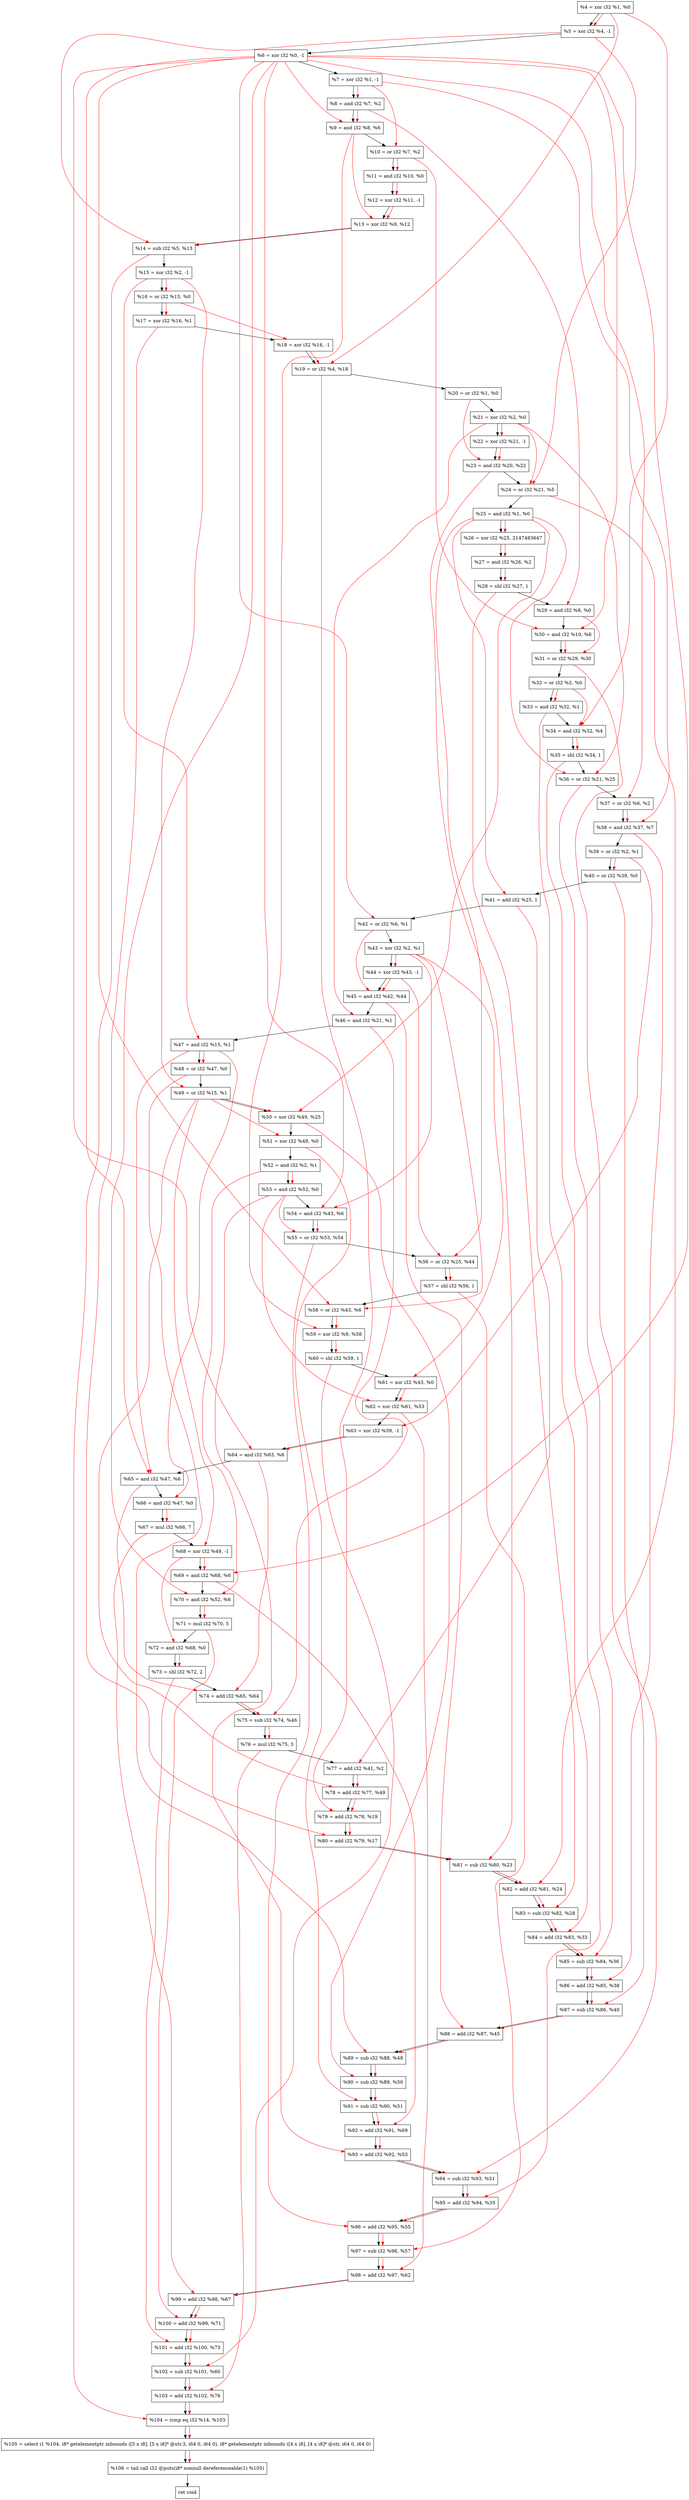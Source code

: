 digraph "DFG for'crackme' function" {
	Node0x1595ad0[shape=record, label="  %4 = xor i32 %1, %0"];
	Node0x15961a0[shape=record, label="  %5 = xor i32 %4, -1"];
	Node0x1596210[shape=record, label="  %6 = xor i32 %0, -1"];
	Node0x1596280[shape=record, label="  %7 = xor i32 %1, -1"];
	Node0x15962f0[shape=record, label="  %8 = and i32 %7, %2"];
	Node0x1596360[shape=record, label="  %9 = and i32 %8, %6"];
	Node0x15963d0[shape=record, label="  %10 = or i32 %7, %2"];
	Node0x1596440[shape=record, label="  %11 = and i32 %10, %0"];
	Node0x15964b0[shape=record, label="  %12 = xor i32 %11, -1"];
	Node0x1596520[shape=record, label="  %13 = xor i32 %9, %12"];
	Node0x1596590[shape=record, label="  %14 = sub i32 %5, %13"];
	Node0x1596600[shape=record, label="  %15 = xor i32 %2, -1"];
	Node0x1596670[shape=record, label="  %16 = or i32 %15, %0"];
	Node0x15966e0[shape=record, label="  %17 = xor i32 %16, %1"];
	Node0x1596750[shape=record, label="  %18 = xor i32 %16, -1"];
	Node0x15967c0[shape=record, label="  %19 = or i32 %4, %18"];
	Node0x1596830[shape=record, label="  %20 = or i32 %1, %0"];
	Node0x15968a0[shape=record, label="  %21 = xor i32 %2, %0"];
	Node0x1596910[shape=record, label="  %22 = xor i32 %21, -1"];
	Node0x1596980[shape=record, label="  %23 = and i32 %20, %22"];
	Node0x15969f0[shape=record, label="  %24 = or i32 %21, %5"];
	Node0x1596a60[shape=record, label="  %25 = and i32 %1, %0"];
	Node0x1596b00[shape=record, label="  %26 = xor i32 %25, 2147483647"];
	Node0x1596b70[shape=record, label="  %27 = and i32 %26, %2"];
	Node0x1596c10[shape=record, label="  %28 = shl i32 %27, 1"];
	Node0x1596c80[shape=record, label="  %29 = and i32 %8, %0"];
	Node0x1596cf0[shape=record, label="  %30 = and i32 %10, %6"];
	Node0x1596d60[shape=record, label="  %31 = or i32 %29, %30"];
	Node0x1596dd0[shape=record, label="  %32 = or i32 %2, %0"];
	Node0x1597050[shape=record, label="  %33 = and i32 %32, %1"];
	Node0x15970c0[shape=record, label="  %34 = and i32 %32, %4"];
	Node0x1597130[shape=record, label="  %35 = shl i32 %34, 1"];
	Node0x15971a0[shape=record, label="  %36 = or i32 %21, %25"];
	Node0x1597210[shape=record, label="  %37 = or i32 %6, %2"];
	Node0x1597280[shape=record, label="  %38 = and i32 %37, %7"];
	Node0x15972f0[shape=record, label="  %39 = or i32 %2, %1"];
	Node0x1597360[shape=record, label="  %40 = or i32 %39, %0"];
	Node0x15973d0[shape=record, label="  %41 = add i32 %25, 1"];
	Node0x1597440[shape=record, label="  %42 = or i32 %6, %1"];
	Node0x15974b0[shape=record, label="  %43 = xor i32 %2, %1"];
	Node0x1597520[shape=record, label="  %44 = xor i32 %43, -1"];
	Node0x1597590[shape=record, label="  %45 = and i32 %42, %44"];
	Node0x1597600[shape=record, label="  %46 = and i32 %21, %1"];
	Node0x1597670[shape=record, label="  %47 = and i32 %15, %1"];
	Node0x15976e0[shape=record, label="  %48 = or i32 %47, %0"];
	Node0x1597750[shape=record, label="  %49 = or i32 %15, %1"];
	Node0x15977c0[shape=record, label="  %50 = xor i32 %49, %25"];
	Node0x1597830[shape=record, label="  %51 = xor i32 %49, %0"];
	Node0x15978a0[shape=record, label="  %52 = and i32 %2, %1"];
	Node0x1597910[shape=record, label="  %53 = and i32 %52, %0"];
	Node0x1597980[shape=record, label="  %54 = and i32 %43, %6"];
	Node0x15979f0[shape=record, label="  %55 = or i32 %53, %54"];
	Node0x1597a60[shape=record, label="  %56 = or i32 %25, %44"];
	Node0x1597ad0[shape=record, label="  %57 = shl i32 %56, 1"];
	Node0x1597b40[shape=record, label="  %58 = or i32 %43, %6"];
	Node0x1597bb0[shape=record, label="  %59 = xor i32 %9, %58"];
	Node0x1597c20[shape=record, label="  %60 = shl i32 %59, 1"];
	Node0x1597c90[shape=record, label="  %61 = xor i32 %43, %0"];
	Node0x1597d00[shape=record, label="  %62 = xor i32 %61, %53"];
	Node0x1597d70[shape=record, label="  %63 = xor i32 %39, -1"];
	Node0x1597de0[shape=record, label="  %64 = and i32 %63, %6"];
	Node0x1598260[shape=record, label="  %65 = and i32 %47, %6"];
	Node0x15982d0[shape=record, label="  %66 = and i32 %47, %0"];
	Node0x1598370[shape=record, label="  %67 = mul i32 %66, 7"];
	Node0x15983e0[shape=record, label="  %68 = xor i32 %49, -1"];
	Node0x1598450[shape=record, label="  %69 = and i32 %68, %6"];
	Node0x15984c0[shape=record, label="  %70 = and i32 %52, %6"];
	Node0x1598560[shape=record, label="  %71 = mul i32 %70, 5"];
	Node0x15985d0[shape=record, label="  %72 = and i32 %68, %0"];
	Node0x1598670[shape=record, label="  %73 = shl i32 %72, 2"];
	Node0x15986e0[shape=record, label="  %74 = add i32 %65, %64"];
	Node0x1598750[shape=record, label="  %75 = sub i32 %74, %46"];
	Node0x15987f0[shape=record, label="  %76 = mul i32 %75, 3"];
	Node0x1598860[shape=record, label="  %77 = add i32 %41, %2"];
	Node0x15988d0[shape=record, label="  %78 = add i32 %77, %49"];
	Node0x1598940[shape=record, label="  %79 = add i32 %78, %19"];
	Node0x15989b0[shape=record, label="  %80 = add i32 %79, %17"];
	Node0x1598a20[shape=record, label="  %81 = sub i32 %80, %23"];
	Node0x1598a90[shape=record, label="  %82 = add i32 %81, %24"];
	Node0x1598b00[shape=record, label="  %83 = sub i32 %82, %28"];
	Node0x1598b70[shape=record, label="  %84 = add i32 %83, %33"];
	Node0x1598be0[shape=record, label="  %85 = sub i32 %84, %36"];
	Node0x1598c50[shape=record, label="  %86 = add i32 %85, %38"];
	Node0x1598cc0[shape=record, label="  %87 = sub i32 %86, %40"];
	Node0x1598d30[shape=record, label="  %88 = add i32 %87, %45"];
	Node0x1598da0[shape=record, label="  %89 = sub i32 %88, %48"];
	Node0x1598e10[shape=record, label="  %90 = sub i32 %89, %50"];
	Node0x1598e80[shape=record, label="  %91 = sub i32 %90, %51"];
	Node0x1598ef0[shape=record, label="  %92 = add i32 %91, %69"];
	Node0x1598f60[shape=record, label="  %93 = add i32 %92, %53"];
	Node0x1598fd0[shape=record, label="  %94 = sub i32 %93, %31"];
	Node0x1599040[shape=record, label="  %95 = add i32 %94, %35"];
	Node0x15990b0[shape=record, label="  %96 = add i32 %95, %55"];
	Node0x1599120[shape=record, label="  %97 = sub i32 %96, %57"];
	Node0x1599190[shape=record, label="  %98 = add i32 %97, %62"];
	Node0x1599200[shape=record, label="  %99 = add i32 %98, %67"];
	Node0x1599270[shape=record, label="  %100 = add i32 %99, %71"];
	Node0x15992e0[shape=record, label="  %101 = add i32 %100, %73"];
	Node0x1599350[shape=record, label="  %102 = sub i32 %101, %60"];
	Node0x15993c0[shape=record, label="  %103 = add i32 %102, %76"];
	Node0x1599430[shape=record, label="  %104 = icmp eq i32 %14, %103"];
	Node0x1536268[shape=record, label="  %105 = select i1 %104, i8* getelementptr inbounds ([5 x i8], [5 x i8]* @str.3, i64 0, i64 0), i8* getelementptr inbounds ([4 x i8], [4 x i8]* @str, i64 0, i64 0)"];
	Node0x15996c0[shape=record, label="  %106 = tail call i32 @puts(i8* nonnull dereferenceable(1) %105)"];
	Node0x1599710[shape=record, label="  ret void"];
	Node0x1595ad0 -> Node0x15961a0;
	Node0x15961a0 -> Node0x1596210;
	Node0x1596210 -> Node0x1596280;
	Node0x1596280 -> Node0x15962f0;
	Node0x15962f0 -> Node0x1596360;
	Node0x1596360 -> Node0x15963d0;
	Node0x15963d0 -> Node0x1596440;
	Node0x1596440 -> Node0x15964b0;
	Node0x15964b0 -> Node0x1596520;
	Node0x1596520 -> Node0x1596590;
	Node0x1596590 -> Node0x1596600;
	Node0x1596600 -> Node0x1596670;
	Node0x1596670 -> Node0x15966e0;
	Node0x15966e0 -> Node0x1596750;
	Node0x1596750 -> Node0x15967c0;
	Node0x15967c0 -> Node0x1596830;
	Node0x1596830 -> Node0x15968a0;
	Node0x15968a0 -> Node0x1596910;
	Node0x1596910 -> Node0x1596980;
	Node0x1596980 -> Node0x15969f0;
	Node0x15969f0 -> Node0x1596a60;
	Node0x1596a60 -> Node0x1596b00;
	Node0x1596b00 -> Node0x1596b70;
	Node0x1596b70 -> Node0x1596c10;
	Node0x1596c10 -> Node0x1596c80;
	Node0x1596c80 -> Node0x1596cf0;
	Node0x1596cf0 -> Node0x1596d60;
	Node0x1596d60 -> Node0x1596dd0;
	Node0x1596dd0 -> Node0x1597050;
	Node0x1597050 -> Node0x15970c0;
	Node0x15970c0 -> Node0x1597130;
	Node0x1597130 -> Node0x15971a0;
	Node0x15971a0 -> Node0x1597210;
	Node0x1597210 -> Node0x1597280;
	Node0x1597280 -> Node0x15972f0;
	Node0x15972f0 -> Node0x1597360;
	Node0x1597360 -> Node0x15973d0;
	Node0x15973d0 -> Node0x1597440;
	Node0x1597440 -> Node0x15974b0;
	Node0x15974b0 -> Node0x1597520;
	Node0x1597520 -> Node0x1597590;
	Node0x1597590 -> Node0x1597600;
	Node0x1597600 -> Node0x1597670;
	Node0x1597670 -> Node0x15976e0;
	Node0x15976e0 -> Node0x1597750;
	Node0x1597750 -> Node0x15977c0;
	Node0x15977c0 -> Node0x1597830;
	Node0x1597830 -> Node0x15978a0;
	Node0x15978a0 -> Node0x1597910;
	Node0x1597910 -> Node0x1597980;
	Node0x1597980 -> Node0x15979f0;
	Node0x15979f0 -> Node0x1597a60;
	Node0x1597a60 -> Node0x1597ad0;
	Node0x1597ad0 -> Node0x1597b40;
	Node0x1597b40 -> Node0x1597bb0;
	Node0x1597bb0 -> Node0x1597c20;
	Node0x1597c20 -> Node0x1597c90;
	Node0x1597c90 -> Node0x1597d00;
	Node0x1597d00 -> Node0x1597d70;
	Node0x1597d70 -> Node0x1597de0;
	Node0x1597de0 -> Node0x1598260;
	Node0x1598260 -> Node0x15982d0;
	Node0x15982d0 -> Node0x1598370;
	Node0x1598370 -> Node0x15983e0;
	Node0x15983e0 -> Node0x1598450;
	Node0x1598450 -> Node0x15984c0;
	Node0x15984c0 -> Node0x1598560;
	Node0x1598560 -> Node0x15985d0;
	Node0x15985d0 -> Node0x1598670;
	Node0x1598670 -> Node0x15986e0;
	Node0x15986e0 -> Node0x1598750;
	Node0x1598750 -> Node0x15987f0;
	Node0x15987f0 -> Node0x1598860;
	Node0x1598860 -> Node0x15988d0;
	Node0x15988d0 -> Node0x1598940;
	Node0x1598940 -> Node0x15989b0;
	Node0x15989b0 -> Node0x1598a20;
	Node0x1598a20 -> Node0x1598a90;
	Node0x1598a90 -> Node0x1598b00;
	Node0x1598b00 -> Node0x1598b70;
	Node0x1598b70 -> Node0x1598be0;
	Node0x1598be0 -> Node0x1598c50;
	Node0x1598c50 -> Node0x1598cc0;
	Node0x1598cc0 -> Node0x1598d30;
	Node0x1598d30 -> Node0x1598da0;
	Node0x1598da0 -> Node0x1598e10;
	Node0x1598e10 -> Node0x1598e80;
	Node0x1598e80 -> Node0x1598ef0;
	Node0x1598ef0 -> Node0x1598f60;
	Node0x1598f60 -> Node0x1598fd0;
	Node0x1598fd0 -> Node0x1599040;
	Node0x1599040 -> Node0x15990b0;
	Node0x15990b0 -> Node0x1599120;
	Node0x1599120 -> Node0x1599190;
	Node0x1599190 -> Node0x1599200;
	Node0x1599200 -> Node0x1599270;
	Node0x1599270 -> Node0x15992e0;
	Node0x15992e0 -> Node0x1599350;
	Node0x1599350 -> Node0x15993c0;
	Node0x15993c0 -> Node0x1599430;
	Node0x1599430 -> Node0x1536268;
	Node0x1536268 -> Node0x15996c0;
	Node0x15996c0 -> Node0x1599710;
edge [color=red]
	Node0x1595ad0 -> Node0x15961a0;
	Node0x1596280 -> Node0x15962f0;
	Node0x15962f0 -> Node0x1596360;
	Node0x1596210 -> Node0x1596360;
	Node0x1596280 -> Node0x15963d0;
	Node0x15963d0 -> Node0x1596440;
	Node0x1596440 -> Node0x15964b0;
	Node0x1596360 -> Node0x1596520;
	Node0x15964b0 -> Node0x1596520;
	Node0x15961a0 -> Node0x1596590;
	Node0x1596520 -> Node0x1596590;
	Node0x1596600 -> Node0x1596670;
	Node0x1596670 -> Node0x15966e0;
	Node0x1596670 -> Node0x1596750;
	Node0x1595ad0 -> Node0x15967c0;
	Node0x1596750 -> Node0x15967c0;
	Node0x15968a0 -> Node0x1596910;
	Node0x1596830 -> Node0x1596980;
	Node0x1596910 -> Node0x1596980;
	Node0x15968a0 -> Node0x15969f0;
	Node0x15961a0 -> Node0x15969f0;
	Node0x1596a60 -> Node0x1596b00;
	Node0x1596b00 -> Node0x1596b70;
	Node0x1596b70 -> Node0x1596c10;
	Node0x15962f0 -> Node0x1596c80;
	Node0x15963d0 -> Node0x1596cf0;
	Node0x1596210 -> Node0x1596cf0;
	Node0x1596c80 -> Node0x1596d60;
	Node0x1596cf0 -> Node0x1596d60;
	Node0x1596dd0 -> Node0x1597050;
	Node0x1596dd0 -> Node0x15970c0;
	Node0x1595ad0 -> Node0x15970c0;
	Node0x15970c0 -> Node0x1597130;
	Node0x15968a0 -> Node0x15971a0;
	Node0x1596a60 -> Node0x15971a0;
	Node0x1596210 -> Node0x1597210;
	Node0x1597210 -> Node0x1597280;
	Node0x1596280 -> Node0x1597280;
	Node0x15972f0 -> Node0x1597360;
	Node0x1596a60 -> Node0x15973d0;
	Node0x1596210 -> Node0x1597440;
	Node0x15974b0 -> Node0x1597520;
	Node0x1597440 -> Node0x1597590;
	Node0x1597520 -> Node0x1597590;
	Node0x15968a0 -> Node0x1597600;
	Node0x1596600 -> Node0x1597670;
	Node0x1597670 -> Node0x15976e0;
	Node0x1596600 -> Node0x1597750;
	Node0x1597750 -> Node0x15977c0;
	Node0x1596a60 -> Node0x15977c0;
	Node0x1597750 -> Node0x1597830;
	Node0x15978a0 -> Node0x1597910;
	Node0x15974b0 -> Node0x1597980;
	Node0x1596210 -> Node0x1597980;
	Node0x1597910 -> Node0x15979f0;
	Node0x1597980 -> Node0x15979f0;
	Node0x1596a60 -> Node0x1597a60;
	Node0x1597520 -> Node0x1597a60;
	Node0x1597a60 -> Node0x1597ad0;
	Node0x15974b0 -> Node0x1597b40;
	Node0x1596210 -> Node0x1597b40;
	Node0x1596360 -> Node0x1597bb0;
	Node0x1597b40 -> Node0x1597bb0;
	Node0x1597bb0 -> Node0x1597c20;
	Node0x15974b0 -> Node0x1597c90;
	Node0x1597c90 -> Node0x1597d00;
	Node0x1597910 -> Node0x1597d00;
	Node0x15972f0 -> Node0x1597d70;
	Node0x1597d70 -> Node0x1597de0;
	Node0x1596210 -> Node0x1597de0;
	Node0x1597670 -> Node0x1598260;
	Node0x1596210 -> Node0x1598260;
	Node0x1597670 -> Node0x15982d0;
	Node0x15982d0 -> Node0x1598370;
	Node0x1597750 -> Node0x15983e0;
	Node0x15983e0 -> Node0x1598450;
	Node0x1596210 -> Node0x1598450;
	Node0x15978a0 -> Node0x15984c0;
	Node0x1596210 -> Node0x15984c0;
	Node0x15984c0 -> Node0x1598560;
	Node0x15983e0 -> Node0x15985d0;
	Node0x15985d0 -> Node0x1598670;
	Node0x1598260 -> Node0x15986e0;
	Node0x1597de0 -> Node0x15986e0;
	Node0x15986e0 -> Node0x1598750;
	Node0x1597600 -> Node0x1598750;
	Node0x1598750 -> Node0x15987f0;
	Node0x15973d0 -> Node0x1598860;
	Node0x1598860 -> Node0x15988d0;
	Node0x1597750 -> Node0x15988d0;
	Node0x15988d0 -> Node0x1598940;
	Node0x15967c0 -> Node0x1598940;
	Node0x1598940 -> Node0x15989b0;
	Node0x15966e0 -> Node0x15989b0;
	Node0x15989b0 -> Node0x1598a20;
	Node0x1596980 -> Node0x1598a20;
	Node0x1598a20 -> Node0x1598a90;
	Node0x15969f0 -> Node0x1598a90;
	Node0x1598a90 -> Node0x1598b00;
	Node0x1596c10 -> Node0x1598b00;
	Node0x1598b00 -> Node0x1598b70;
	Node0x1597050 -> Node0x1598b70;
	Node0x1598b70 -> Node0x1598be0;
	Node0x15971a0 -> Node0x1598be0;
	Node0x1598be0 -> Node0x1598c50;
	Node0x1597280 -> Node0x1598c50;
	Node0x1598c50 -> Node0x1598cc0;
	Node0x1597360 -> Node0x1598cc0;
	Node0x1598cc0 -> Node0x1598d30;
	Node0x1597590 -> Node0x1598d30;
	Node0x1598d30 -> Node0x1598da0;
	Node0x15976e0 -> Node0x1598da0;
	Node0x1598da0 -> Node0x1598e10;
	Node0x15977c0 -> Node0x1598e10;
	Node0x1598e10 -> Node0x1598e80;
	Node0x1597830 -> Node0x1598e80;
	Node0x1598e80 -> Node0x1598ef0;
	Node0x1598450 -> Node0x1598ef0;
	Node0x1598ef0 -> Node0x1598f60;
	Node0x1597910 -> Node0x1598f60;
	Node0x1598f60 -> Node0x1598fd0;
	Node0x1596d60 -> Node0x1598fd0;
	Node0x1598fd0 -> Node0x1599040;
	Node0x1597130 -> Node0x1599040;
	Node0x1599040 -> Node0x15990b0;
	Node0x15979f0 -> Node0x15990b0;
	Node0x15990b0 -> Node0x1599120;
	Node0x1597ad0 -> Node0x1599120;
	Node0x1599120 -> Node0x1599190;
	Node0x1597d00 -> Node0x1599190;
	Node0x1599190 -> Node0x1599200;
	Node0x1598370 -> Node0x1599200;
	Node0x1599200 -> Node0x1599270;
	Node0x1598560 -> Node0x1599270;
	Node0x1599270 -> Node0x15992e0;
	Node0x1598670 -> Node0x15992e0;
	Node0x15992e0 -> Node0x1599350;
	Node0x1597c20 -> Node0x1599350;
	Node0x1599350 -> Node0x15993c0;
	Node0x15987f0 -> Node0x15993c0;
	Node0x1596590 -> Node0x1599430;
	Node0x15993c0 -> Node0x1599430;
	Node0x1599430 -> Node0x1536268;
	Node0x1536268 -> Node0x15996c0;
}
